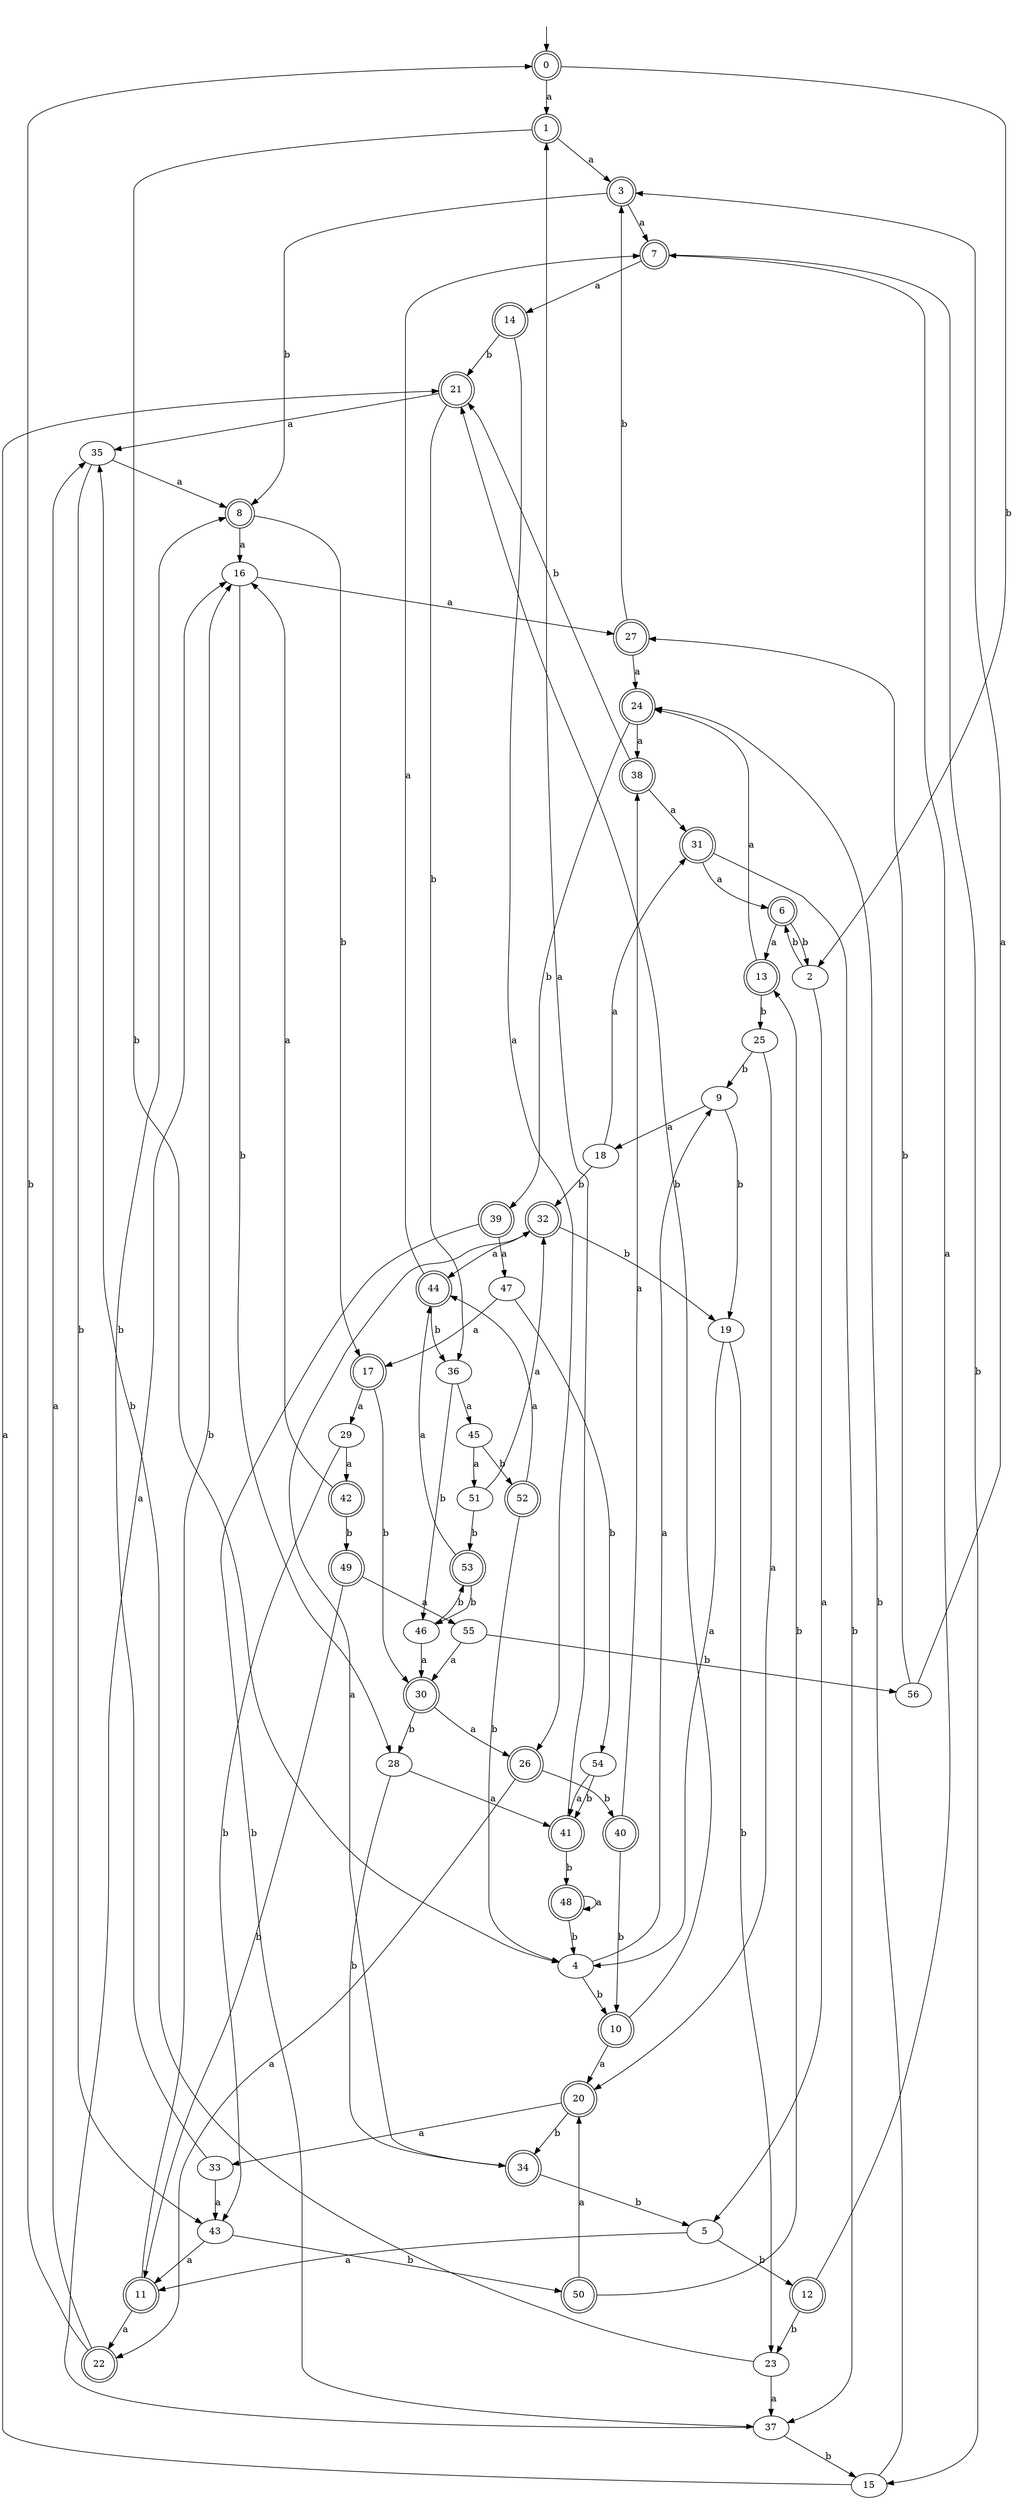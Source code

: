 digraph RandomDFA {
  __start0 [label="", shape=none];
  __start0 -> 0 [label=""];
  0 [shape=circle] [shape=doublecircle]
  0 -> 1 [label="a"]
  0 -> 2 [label="b"]
  1 [shape=doublecircle]
  1 -> 3 [label="a"]
  1 -> 4 [label="b"]
  2
  2 -> 5 [label="a"]
  2 -> 6 [label="b"]
  3 [shape=doublecircle]
  3 -> 7 [label="a"]
  3 -> 8 [label="b"]
  4
  4 -> 9 [label="a"]
  4 -> 10 [label="b"]
  5
  5 -> 11 [label="a"]
  5 -> 12 [label="b"]
  6 [shape=doublecircle]
  6 -> 13 [label="a"]
  6 -> 2 [label="b"]
  7 [shape=doublecircle]
  7 -> 14 [label="a"]
  7 -> 15 [label="b"]
  8 [shape=doublecircle]
  8 -> 16 [label="a"]
  8 -> 17 [label="b"]
  9
  9 -> 18 [label="a"]
  9 -> 19 [label="b"]
  10 [shape=doublecircle]
  10 -> 20 [label="a"]
  10 -> 21 [label="b"]
  11 [shape=doublecircle]
  11 -> 22 [label="a"]
  11 -> 16 [label="b"]
  12 [shape=doublecircle]
  12 -> 7 [label="a"]
  12 -> 23 [label="b"]
  13 [shape=doublecircle]
  13 -> 24 [label="a"]
  13 -> 25 [label="b"]
  14 [shape=doublecircle]
  14 -> 26 [label="a"]
  14 -> 21 [label="b"]
  15
  15 -> 21 [label="a"]
  15 -> 24 [label="b"]
  16
  16 -> 27 [label="a"]
  16 -> 28 [label="b"]
  17 [shape=doublecircle]
  17 -> 29 [label="a"]
  17 -> 30 [label="b"]
  18
  18 -> 31 [label="a"]
  18 -> 32 [label="b"]
  19
  19 -> 4 [label="a"]
  19 -> 23 [label="b"]
  20 [shape=doublecircle]
  20 -> 33 [label="a"]
  20 -> 34 [label="b"]
  21 [shape=doublecircle]
  21 -> 35 [label="a"]
  21 -> 36 [label="b"]
  22 [shape=doublecircle]
  22 -> 35 [label="a"]
  22 -> 0 [label="b"]
  23
  23 -> 37 [label="a"]
  23 -> 35 [label="b"]
  24 [shape=doublecircle]
  24 -> 38 [label="a"]
  24 -> 39 [label="b"]
  25
  25 -> 20 [label="a"]
  25 -> 9 [label="b"]
  26 [shape=doublecircle]
  26 -> 22 [label="a"]
  26 -> 40 [label="b"]
  27 [shape=doublecircle]
  27 -> 24 [label="a"]
  27 -> 3 [label="b"]
  28
  28 -> 41 [label="a"]
  28 -> 34 [label="b"]
  29
  29 -> 42 [label="a"]
  29 -> 43 [label="b"]
  30 [shape=doublecircle]
  30 -> 26 [label="a"]
  30 -> 28 [label="b"]
  31 [shape=doublecircle]
  31 -> 6 [label="a"]
  31 -> 37 [label="b"]
  32 [shape=doublecircle]
  32 -> 44 [label="a"]
  32 -> 19 [label="b"]
  33
  33 -> 43 [label="a"]
  33 -> 8 [label="b"]
  34 [shape=doublecircle]
  34 -> 32 [label="a"]
  34 -> 5 [label="b"]
  35
  35 -> 8 [label="a"]
  35 -> 43 [label="b"]
  36
  36 -> 45 [label="a"]
  36 -> 46 [label="b"]
  37
  37 -> 16 [label="a"]
  37 -> 15 [label="b"]
  38 [shape=doublecircle]
  38 -> 31 [label="a"]
  38 -> 21 [label="b"]
  39 [shape=doublecircle]
  39 -> 47 [label="a"]
  39 -> 37 [label="b"]
  40 [shape=doublecircle]
  40 -> 38 [label="a"]
  40 -> 10 [label="b"]
  41 [shape=doublecircle]
  41 -> 1 [label="a"]
  41 -> 48 [label="b"]
  42 [shape=doublecircle]
  42 -> 16 [label="a"]
  42 -> 49 [label="b"]
  43
  43 -> 11 [label="a"]
  43 -> 50 [label="b"]
  44 [shape=doublecircle]
  44 -> 7 [label="a"]
  44 -> 36 [label="b"]
  45
  45 -> 51 [label="a"]
  45 -> 52 [label="b"]
  46
  46 -> 30 [label="a"]
  46 -> 53 [label="b"]
  47
  47 -> 17 [label="a"]
  47 -> 54 [label="b"]
  48 [shape=doublecircle]
  48 -> 48 [label="a"]
  48 -> 4 [label="b"]
  49 [shape=doublecircle]
  49 -> 55 [label="a"]
  49 -> 11 [label="b"]
  50 [shape=doublecircle]
  50 -> 20 [label="a"]
  50 -> 13 [label="b"]
  51
  51 -> 32 [label="a"]
  51 -> 53 [label="b"]
  52 [shape=doublecircle]
  52 -> 44 [label="a"]
  52 -> 4 [label="b"]
  53 [shape=doublecircle]
  53 -> 44 [label="a"]
  53 -> 46 [label="b"]
  54
  54 -> 41 [label="a"]
  54 -> 41 [label="b"]
  55
  55 -> 30 [label="a"]
  55 -> 56 [label="b"]
  56
  56 -> 3 [label="a"]
  56 -> 27 [label="b"]
}
